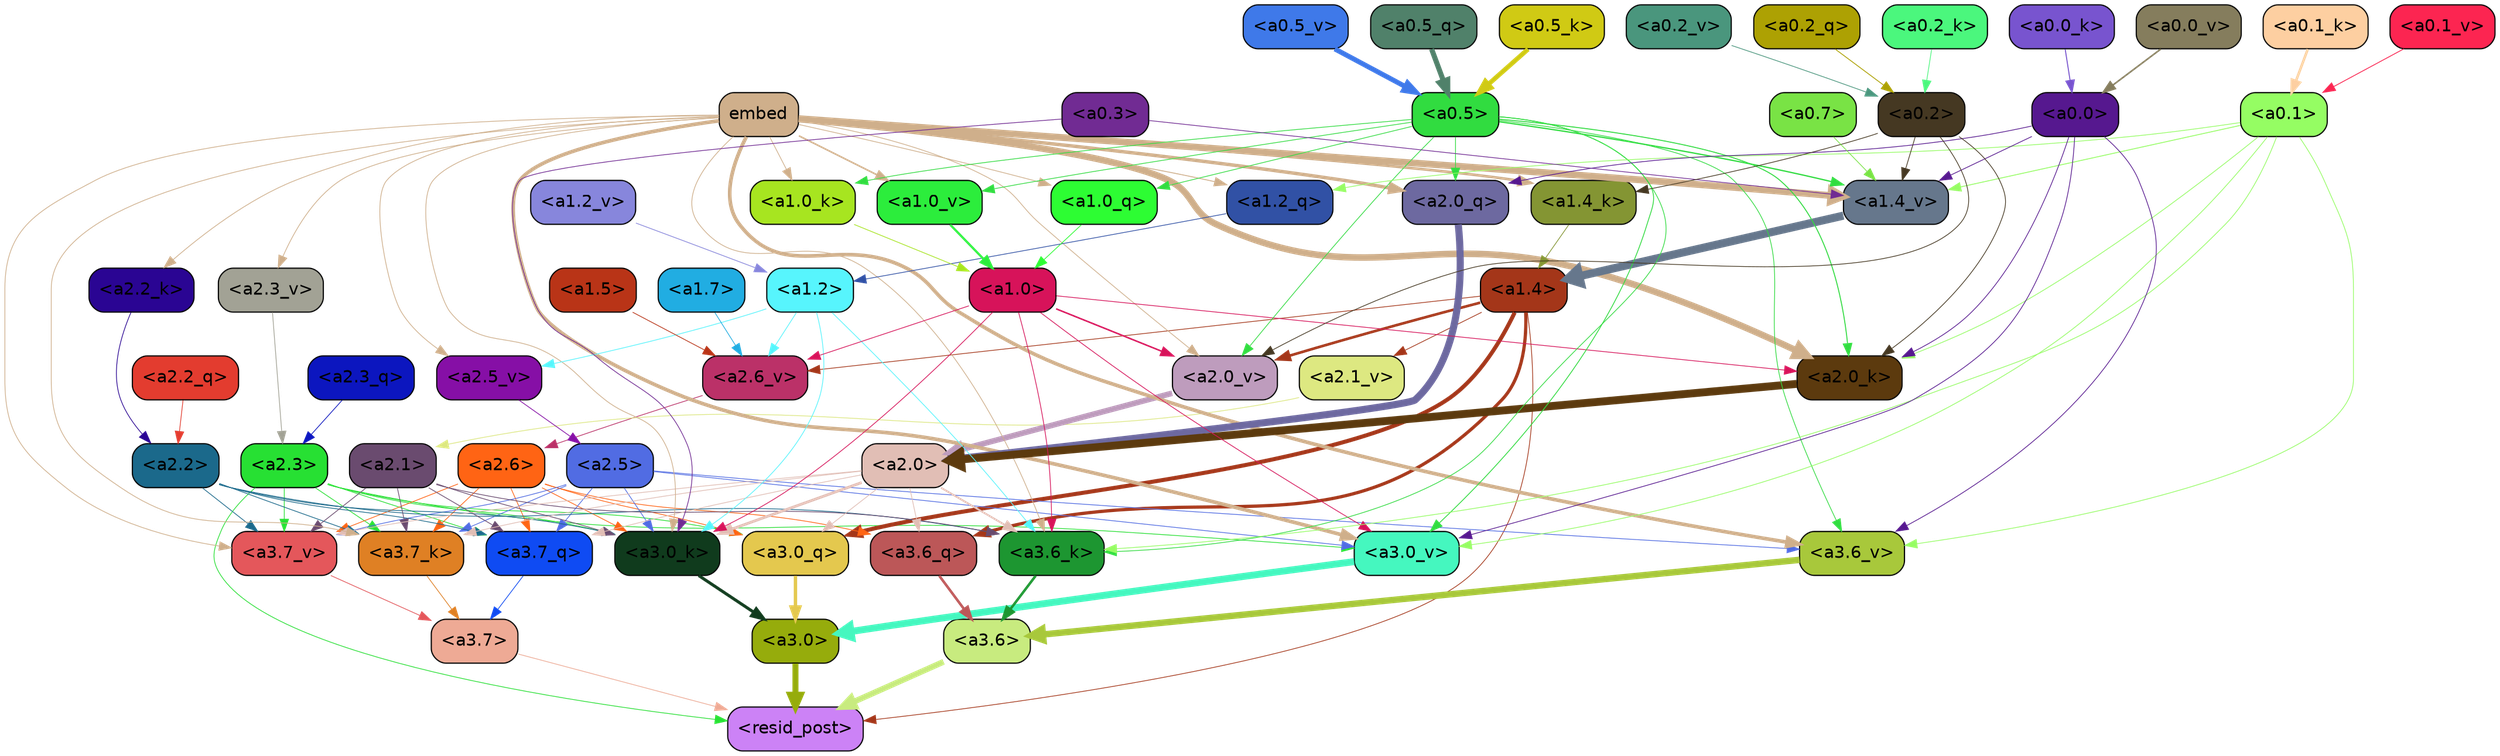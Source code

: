 strict digraph "" {
	graph [bgcolor=transparent,
		layout=dot,
		overlap=false,
		splines=true
	];
	"<a3.7>"	[color=black,
		fillcolor="#eeaa95",
		fontname=Helvetica,
		shape=box,
		style="filled, rounded"];
	"<resid_post>"	[color=black,
		fillcolor="#cc82f6",
		fontname=Helvetica,
		shape=box,
		style="filled, rounded"];
	"<a3.7>" -> "<resid_post>"	[color="#eeaa95",
		penwidth=0.6];
	"<a3.6>"	[color=black,
		fillcolor="#c8eb7f",
		fontname=Helvetica,
		shape=box,
		style="filled, rounded"];
	"<a3.6>" -> "<resid_post>"	[color="#c8eb7f",
		penwidth=4.751612067222595];
	"<a3.0>"	[color=black,
		fillcolor="#96ac0c",
		fontname=Helvetica,
		shape=box,
		style="filled, rounded"];
	"<a3.0>" -> "<resid_post>"	[color="#96ac0c",
		penwidth=4.884142994880676];
	"<a2.3>"	[color=black,
		fillcolor="#27e033",
		fontname=Helvetica,
		shape=box,
		style="filled, rounded"];
	"<a2.3>" -> "<resid_post>"	[color="#27e033",
		penwidth=0.6];
	"<a3.7_q>"	[color=black,
		fillcolor="#0f4bf3",
		fontname=Helvetica,
		shape=box,
		style="filled, rounded"];
	"<a2.3>" -> "<a3.7_q>"	[color="#27e033",
		penwidth=0.6];
	"<a3.0_q>"	[color=black,
		fillcolor="#e4c84e",
		fontname=Helvetica,
		shape=box,
		style="filled, rounded"];
	"<a2.3>" -> "<a3.0_q>"	[color="#27e033",
		penwidth=0.6];
	"<a3.7_k>"	[color=black,
		fillcolor="#df8024",
		fontname=Helvetica,
		shape=box,
		style="filled, rounded"];
	"<a2.3>" -> "<a3.7_k>"	[color="#27e033",
		penwidth=0.6];
	"<a3.0_k>"	[color=black,
		fillcolor="#103b1d",
		fontname=Helvetica,
		shape=box,
		style="filled, rounded"];
	"<a2.3>" -> "<a3.0_k>"	[color="#27e033",
		penwidth=0.6];
	"<a3.7_v>"	[color=black,
		fillcolor="#e4575b",
		fontname=Helvetica,
		shape=box,
		style="filled, rounded"];
	"<a2.3>" -> "<a3.7_v>"	[color="#27e033",
		penwidth=0.6];
	"<a3.0_v>"	[color=black,
		fillcolor="#45f7bf",
		fontname=Helvetica,
		shape=box,
		style="filled, rounded"];
	"<a2.3>" -> "<a3.0_v>"	[color="#27e033",
		penwidth=0.6];
	"<a1.4>"	[color=black,
		fillcolor="#a43619",
		fontname=Helvetica,
		shape=box,
		style="filled, rounded"];
	"<a1.4>" -> "<resid_post>"	[color="#a43619",
		penwidth=0.6];
	"<a3.6_q>"	[color=black,
		fillcolor="#bc5758",
		fontname=Helvetica,
		shape=box,
		style="filled, rounded"];
	"<a1.4>" -> "<a3.6_q>"	[color="#a43619",
		penwidth=2.6469622254371643];
	"<a1.4>" -> "<a3.0_q>"	[color="#a43619",
		penwidth=3.3040847778320312];
	"<a2.6_v>"	[color=black,
		fillcolor="#bb3168",
		fontname=Helvetica,
		shape=box,
		style="filled, rounded"];
	"<a1.4>" -> "<a2.6_v>"	[color="#a43619",
		penwidth=0.6];
	"<a2.1_v>"	[color=black,
		fillcolor="#dde881",
		fontname=Helvetica,
		shape=box,
		style="filled, rounded"];
	"<a1.4>" -> "<a2.1_v>"	[color="#a43619",
		penwidth=0.6];
	"<a2.0_v>"	[color=black,
		fillcolor="#be9cbd",
		fontname=Helvetica,
		shape=box,
		style="filled, rounded"];
	"<a1.4>" -> "<a2.0_v>"	[color="#a43619",
		penwidth=2.1286070346832275];
	"<a3.7_q>" -> "<a3.7>"	[color="#0f4bf3",
		penwidth=0.6];
	"<a3.6_q>" -> "<a3.6>"	[color="#bc5758",
		penwidth=2.091020345687866];
	"<a3.0_q>" -> "<a3.0>"	[color="#e4c84e",
		penwidth=2.7421876192092896];
	"<a3.7_k>" -> "<a3.7>"	[color="#df8024",
		penwidth=0.6];
	"<a3.6_k>"	[color=black,
		fillcolor="#1d9631",
		fontname=Helvetica,
		shape=box,
		style="filled, rounded"];
	"<a3.6_k>" -> "<a3.6>"	[color="#1d9631",
		penwidth=2.048597991466522];
	"<a3.0_k>" -> "<a3.0>"	[color="#103b1d",
		penwidth=2.476402521133423];
	"<a3.7_v>" -> "<a3.7>"	[color="#e4575b",
		penwidth=0.6];
	"<a3.6_v>"	[color=black,
		fillcolor="#a8c83b",
		fontname=Helvetica,
		shape=box,
		style="filled, rounded"];
	"<a3.6_v>" -> "<a3.6>"	[color="#a8c83b",
		penwidth=5.2550448179244995];
	"<a3.0_v>" -> "<a3.0>"	[color="#45f7bf",
		penwidth=5.652270674705505];
	"<a2.6>"	[color=black,
		fillcolor="#ff6414",
		fontname=Helvetica,
		shape=box,
		style="filled, rounded"];
	"<a2.6>" -> "<a3.7_q>"	[color="#ff6414",
		penwidth=0.6];
	"<a2.6>" -> "<a3.6_q>"	[color="#ff6414",
		penwidth=0.6];
	"<a2.6>" -> "<a3.0_q>"	[color="#ff6414",
		penwidth=0.6];
	"<a2.6>" -> "<a3.7_k>"	[color="#ff6414",
		penwidth=0.6];
	"<a2.6>" -> "<a3.0_k>"	[color="#ff6414",
		penwidth=0.6];
	"<a2.6>" -> "<a3.7_v>"	[color="#ff6414",
		penwidth=0.6];
	"<a2.5>"	[color=black,
		fillcolor="#516ce3",
		fontname=Helvetica,
		shape=box,
		style="filled, rounded"];
	"<a2.5>" -> "<a3.7_q>"	[color="#516ce3",
		penwidth=0.6];
	"<a2.5>" -> "<a3.7_k>"	[color="#516ce3",
		penwidth=0.6];
	"<a2.5>" -> "<a3.0_k>"	[color="#516ce3",
		penwidth=0.6];
	"<a2.5>" -> "<a3.7_v>"	[color="#516ce3",
		penwidth=0.6];
	"<a2.5>" -> "<a3.6_v>"	[color="#516ce3",
		penwidth=0.6];
	"<a2.5>" -> "<a3.0_v>"	[color="#516ce3",
		penwidth=0.6];
	"<a2.2>"	[color=black,
		fillcolor="#1b698b",
		fontname=Helvetica,
		shape=box,
		style="filled, rounded"];
	"<a2.2>" -> "<a3.7_q>"	[color="#1b698b",
		penwidth=0.6];
	"<a2.2>" -> "<a3.7_k>"	[color="#1b698b",
		penwidth=0.6];
	"<a2.2>" -> "<a3.6_k>"	[color="#1b698b",
		penwidth=0.6];
	"<a2.2>" -> "<a3.0_k>"	[color="#1b698b",
		penwidth=0.6];
	"<a2.2>" -> "<a3.7_v>"	[color="#1b698b",
		penwidth=0.6];
	"<a2.1>"	[color=black,
		fillcolor="#6a4b6f",
		fontname=Helvetica,
		shape=box,
		style="filled, rounded"];
	"<a2.1>" -> "<a3.7_q>"	[color="#6a4b6f",
		penwidth=0.6];
	"<a2.1>" -> "<a3.7_k>"	[color="#6a4b6f",
		penwidth=0.6];
	"<a2.1>" -> "<a3.6_k>"	[color="#6a4b6f",
		penwidth=0.6];
	"<a2.1>" -> "<a3.0_k>"	[color="#6a4b6f",
		penwidth=0.6];
	"<a2.1>" -> "<a3.7_v>"	[color="#6a4b6f",
		penwidth=0.6];
	"<a2.0>"	[color=black,
		fillcolor="#e1beb5",
		fontname=Helvetica,
		shape=box,
		style="filled, rounded"];
	"<a2.0>" -> "<a3.7_q>"	[color="#e1beb5",
		penwidth=0.6];
	"<a2.0>" -> "<a3.6_q>"	[color="#e1beb5",
		penwidth=0.6];
	"<a2.0>" -> "<a3.0_q>"	[color="#e1beb5",
		penwidth=0.6];
	"<a2.0>" -> "<a3.7_k>"	[color="#e1beb5",
		penwidth=0.6];
	"<a2.0>" -> "<a3.6_k>"	[color="#e1beb5",
		penwidth=1.4757367372512817];
	"<a2.0>" -> "<a3.0_k>"	[color="#e1beb5",
		penwidth=2.2137351036071777];
	"<a2.0>" -> "<a3.7_v>"	[color="#e1beb5",
		penwidth=0.6];
	embed	[color=black,
		fillcolor="#cfaf8b",
		fontname=Helvetica,
		shape=box,
		style="filled, rounded"];
	embed -> "<a3.7_k>"	[color="#cfaf8b",
		penwidth=0.6];
	embed -> "<a3.6_k>"	[color="#cfaf8b",
		penwidth=0.6];
	embed -> "<a3.0_k>"	[color="#cfaf8b",
		penwidth=0.6];
	embed -> "<a3.7_v>"	[color="#cfaf8b",
		penwidth=0.6];
	embed -> "<a3.6_v>"	[color="#cfaf8b",
		penwidth=2.9582033157348633];
	embed -> "<a3.0_v>"	[color="#cfaf8b",
		penwidth=2.972973108291626];
	"<a2.0_q>"	[color=black,
		fillcolor="#6d69a0",
		fontname=Helvetica,
		shape=box,
		style="filled, rounded"];
	embed -> "<a2.0_q>"	[color="#cfaf8b",
		penwidth=2.7699792869389057];
	"<a2.2_k>"	[color=black,
		fillcolor="#2a0593",
		fontname=Helvetica,
		shape=box,
		style="filled, rounded"];
	embed -> "<a2.2_k>"	[color="#cfaf8b",
		penwidth=0.6];
	"<a2.0_k>"	[color=black,
		fillcolor="#5c3a0e",
		fontname=Helvetica,
		shape=box,
		style="filled, rounded"];
	embed -> "<a2.0_k>"	[color="#cfaf8b",
		penwidth=5.362775564193726];
	"<a2.5_v>"	[color=black,
		fillcolor="#860fa6",
		fontname=Helvetica,
		shape=box,
		style="filled, rounded"];
	embed -> "<a2.5_v>"	[color="#cfaf8b",
		penwidth=0.6];
	"<a2.3_v>"	[color=black,
		fillcolor="#a2a295",
		fontname=Helvetica,
		shape=box,
		style="filled, rounded"];
	embed -> "<a2.3_v>"	[color="#cfaf8b",
		penwidth=0.6];
	embed -> "<a2.0_v>"	[color="#cfaf8b",
		penwidth=0.6];
	"<a1.2_q>"	[color=black,
		fillcolor="#3151a5",
		fontname=Helvetica,
		shape=box,
		style="filled, rounded"];
	embed -> "<a1.2_q>"	[color="#cfaf8b",
		penwidth=0.7193574905395508];
	"<a1.0_q>"	[color=black,
		fillcolor="#2dfd33",
		fontname=Helvetica,
		shape=box,
		style="filled, rounded"];
	embed -> "<a1.0_q>"	[color="#cfaf8b",
		penwidth=0.6];
	"<a1.4_k>"	[color=black,
		fillcolor="#849533",
		fontname=Helvetica,
		shape=box,
		style="filled, rounded"];
	embed -> "<a1.4_k>"	[color="#cfaf8b",
		penwidth=2.147887945175171];
	"<a1.0_k>"	[color=black,
		fillcolor="#a7e520",
		fontname=Helvetica,
		shape=box,
		style="filled, rounded"];
	embed -> "<a1.0_k>"	[color="#cfaf8b",
		penwidth=0.6];
	"<a1.4_v>"	[color=black,
		fillcolor="#66778c",
		fontname=Helvetica,
		shape=box,
		style="filled, rounded"];
	embed -> "<a1.4_v>"	[color="#cfaf8b",
		penwidth=5.545122385025024];
	"<a1.0_v>"	[color=black,
		fillcolor="#2ced3c",
		fontname=Helvetica,
		shape=box,
		style="filled, rounded"];
	embed -> "<a1.0_v>"	[color="#cfaf8b",
		penwidth=1.26444411277771];
	"<a1.2>"	[color=black,
		fillcolor="#57f5fd",
		fontname=Helvetica,
		shape=box,
		style="filled, rounded"];
	"<a1.2>" -> "<a3.6_k>"	[color="#57f5fd",
		penwidth=0.6];
	"<a1.2>" -> "<a3.0_k>"	[color="#57f5fd",
		penwidth=0.6];
	"<a1.2>" -> "<a2.6_v>"	[color="#57f5fd",
		penwidth=0.6];
	"<a1.2>" -> "<a2.5_v>"	[color="#57f5fd",
		penwidth=0.6];
	"<a1.0>"	[color=black,
		fillcolor="#d7135a",
		fontname=Helvetica,
		shape=box,
		style="filled, rounded"];
	"<a1.0>" -> "<a3.6_k>"	[color="#d7135a",
		penwidth=0.6];
	"<a1.0>" -> "<a3.0_k>"	[color="#d7135a",
		penwidth=0.6];
	"<a1.0>" -> "<a3.0_v>"	[color="#d7135a",
		penwidth=0.6];
	"<a1.0>" -> "<a2.0_k>"	[color="#d7135a",
		penwidth=0.6];
	"<a1.0>" -> "<a2.6_v>"	[color="#d7135a",
		penwidth=0.6];
	"<a1.0>" -> "<a2.0_v>"	[color="#d7135a",
		penwidth=1.2240618467330933];
	"<a0.5>"	[color=black,
		fillcolor="#31dc40",
		fontname=Helvetica,
		shape=box,
		style="filled, rounded"];
	"<a0.5>" -> "<a3.6_k>"	[color="#31dc40",
		penwidth=0.6];
	"<a0.5>" -> "<a3.6_v>"	[color="#31dc40",
		penwidth=0.6];
	"<a0.5>" -> "<a3.0_v>"	[color="#31dc40",
		penwidth=0.6790935099124908];
	"<a0.5>" -> "<a2.0_q>"	[color="#31dc40",
		penwidth=0.6];
	"<a0.5>" -> "<a2.0_k>"	[color="#31dc40",
		penwidth=0.7897988557815552];
	"<a0.5>" -> "<a2.0_v>"	[color="#31dc40",
		penwidth=0.6];
	"<a0.5>" -> "<a1.0_q>"	[color="#31dc40",
		penwidth=0.6];
	"<a0.5>" -> "<a1.0_k>"	[color="#31dc40",
		penwidth=0.6];
	"<a0.5>" -> "<a1.4_v>"	[color="#31dc40",
		penwidth=1.0479987859725952];
	"<a0.5>" -> "<a1.0_v>"	[color="#31dc40",
		penwidth=0.6];
	"<a0.1>"	[color=black,
		fillcolor="#95fd63",
		fontname=Helvetica,
		shape=box,
		style="filled, rounded"];
	"<a0.1>" -> "<a3.6_k>"	[color="#95fd63",
		penwidth=0.6];
	"<a0.1>" -> "<a3.6_v>"	[color="#95fd63",
		penwidth=0.6];
	"<a0.1>" -> "<a3.0_v>"	[color="#95fd63",
		penwidth=0.6];
	"<a0.1>" -> "<a2.0_k>"	[color="#95fd63",
		penwidth=0.6];
	"<a0.1>" -> "<a1.2_q>"	[color="#95fd63",
		penwidth=0.6];
	"<a0.1>" -> "<a1.4_v>"	[color="#95fd63",
		penwidth=0.7031502723693848];
	"<a0.3>"	[color=black,
		fillcolor="#712b93",
		fontname=Helvetica,
		shape=box,
		style="filled, rounded"];
	"<a0.3>" -> "<a3.0_k>"	[color="#712b93",
		penwidth=0.6];
	"<a0.3>" -> "<a1.4_v>"	[color="#712b93",
		penwidth=0.6];
	"<a0.0>"	[color=black,
		fillcolor="#56188f",
		fontname=Helvetica,
		shape=box,
		style="filled, rounded"];
	"<a0.0>" -> "<a3.6_v>"	[color="#56188f",
		penwidth=0.6];
	"<a0.0>" -> "<a3.0_v>"	[color="#56188f",
		penwidth=0.6];
	"<a0.0>" -> "<a2.0_q>"	[color="#56188f",
		penwidth=0.6];
	"<a0.0>" -> "<a2.0_k>"	[color="#56188f",
		penwidth=0.6];
	"<a0.0>" -> "<a1.4_v>"	[color="#56188f",
		penwidth=0.6];
	"<a2.3_q>"	[color=black,
		fillcolor="#0c16bf",
		fontname=Helvetica,
		shape=box,
		style="filled, rounded"];
	"<a2.3_q>" -> "<a2.3>"	[color="#0c16bf",
		penwidth=0.6];
	"<a2.2_q>"	[color=black,
		fillcolor="#e33c2f",
		fontname=Helvetica,
		shape=box,
		style="filled, rounded"];
	"<a2.2_q>" -> "<a2.2>"	[color="#e33c2f",
		penwidth=0.6];
	"<a2.0_q>" -> "<a2.0>"	[color="#6d69a0",
		penwidth=5.819834470748901];
	"<a2.2_k>" -> "<a2.2>"	[color="#2a0593",
		penwidth=0.6];
	"<a2.0_k>" -> "<a2.0>"	[color="#5c3a0e",
		penwidth=6.470837593078613];
	"<a2.6_v>" -> "<a2.6>"	[color="#bb3168",
		penwidth=0.6];
	"<a2.5_v>" -> "<a2.5>"	[color="#860fa6",
		penwidth=0.6];
	"<a2.3_v>" -> "<a2.3>"	[color="#a2a295",
		penwidth=0.6];
	"<a2.1_v>" -> "<a2.1>"	[color="#dde881",
		penwidth=0.6];
	"<a2.0_v>" -> "<a2.0>"	[color="#be9cbd",
		penwidth=4.5950857400894165];
	"<a0.2>"	[color=black,
		fillcolor="#453822",
		fontname=Helvetica,
		shape=box,
		style="filled, rounded"];
	"<a0.2>" -> "<a2.0_k>"	[color="#453822",
		penwidth=0.6];
	"<a0.2>" -> "<a2.0_v>"	[color="#453822",
		penwidth=0.6];
	"<a0.2>" -> "<a1.4_k>"	[color="#453822",
		penwidth=0.6];
	"<a0.2>" -> "<a1.4_v>"	[color="#453822",
		penwidth=0.6];
	"<a1.7>"	[color=black,
		fillcolor="#21ade2",
		fontname=Helvetica,
		shape=box,
		style="filled, rounded"];
	"<a1.7>" -> "<a2.6_v>"	[color="#21ade2",
		penwidth=0.6];
	"<a1.5>"	[color=black,
		fillcolor="#b93417",
		fontname=Helvetica,
		shape=box,
		style="filled, rounded"];
	"<a1.5>" -> "<a2.6_v>"	[color="#b93417",
		penwidth=0.6];
	"<a1.2_q>" -> "<a1.2>"	[color="#3151a5",
		penwidth=0.6];
	"<a1.0_q>" -> "<a1.0>"	[color="#2dfd33",
		penwidth=0.6];
	"<a1.4_k>" -> "<a1.4>"	[color="#849533",
		penwidth=0.6];
	"<a1.0_k>" -> "<a1.0>"	[color="#a7e520",
		penwidth=0.6];
	"<a1.4_v>" -> "<a1.4>"	[color="#66778c",
		penwidth=6.635385513305664];
	"<a1.2_v>"	[color=black,
		fillcolor="#8786dc",
		fontname=Helvetica,
		shape=box,
		style="filled, rounded"];
	"<a1.2_v>" -> "<a1.2>"	[color="#8786dc",
		penwidth=0.6];
	"<a1.0_v>" -> "<a1.0>"	[color="#2ced3c",
		penwidth=1.807669460773468];
	"<a0.7>"	[color=black,
		fillcolor="#79e345",
		fontname=Helvetica,
		shape=box,
		style="filled, rounded"];
	"<a0.7>" -> "<a1.4_v>"	[color="#79e345",
		penwidth=0.6];
	"<a0.5_q>"	[color=black,
		fillcolor="#50816a",
		fontname=Helvetica,
		shape=box,
		style="filled, rounded"];
	"<a0.5_q>" -> "<a0.5>"	[color="#50816a",
		penwidth=4.201210081577301];
	"<a0.2_q>"	[color=black,
		fillcolor="#ada103",
		fontname=Helvetica,
		shape=box,
		style="filled, rounded"];
	"<a0.2_q>" -> "<a0.2>"	[color="#ada103",
		penwidth=0.6669397354125977];
	"<a0.5_k>"	[color=black,
		fillcolor="#d0ca14",
		fontname=Helvetica,
		shape=box,
		style="filled, rounded"];
	"<a0.5_k>" -> "<a0.5>"	[color="#d0ca14",
		penwidth=3.780391812324524];
	"<a0.2_k>"	[color=black,
		fillcolor="#4bf77d",
		fontname=Helvetica,
		shape=box,
		style="filled, rounded"];
	"<a0.2_k>" -> "<a0.2>"	[color="#4bf77d",
		penwidth=0.6];
	"<a0.1_k>"	[color=black,
		fillcolor="#fdcfa1",
		fontname=Helvetica,
		shape=box,
		style="filled, rounded"];
	"<a0.1_k>" -> "<a0.1>"	[color="#fdcfa1",
		penwidth=2.0809476375579834];
	"<a0.0_k>"	[color=black,
		fillcolor="#7854cf",
		fontname=Helvetica,
		shape=box,
		style="filled, rounded"];
	"<a0.0_k>" -> "<a0.0>"	[color="#7854cf",
		penwidth=0.8123311996459961];
	"<a0.5_v>"	[color=black,
		fillcolor="#3f79e9",
		fontname=Helvetica,
		shape=box,
		style="filled, rounded"];
	"<a0.5_v>" -> "<a0.5>"	[color="#3f79e9",
		penwidth=4.0294036865234375];
	"<a0.2_v>"	[color=black,
		fillcolor="#4a967d",
		fontname=Helvetica,
		shape=box,
		style="filled, rounded"];
	"<a0.2_v>" -> "<a0.2>"	[color="#4a967d",
		penwidth=0.6];
	"<a0.1_v>"	[color=black,
		fillcolor="#fc2551",
		fontname=Helvetica,
		shape=box,
		style="filled, rounded"];
	"<a0.1_v>" -> "<a0.1>"	[color="#fc2551",
		penwidth=0.6631441116333008];
	"<a0.0_v>"	[color=black,
		fillcolor="#857d5d",
		fontname=Helvetica,
		shape=box,
		style="filled, rounded"];
	"<a0.0_v>" -> "<a0.0>"	[color="#857d5d",
		penwidth=1.2803640365600586];
}
